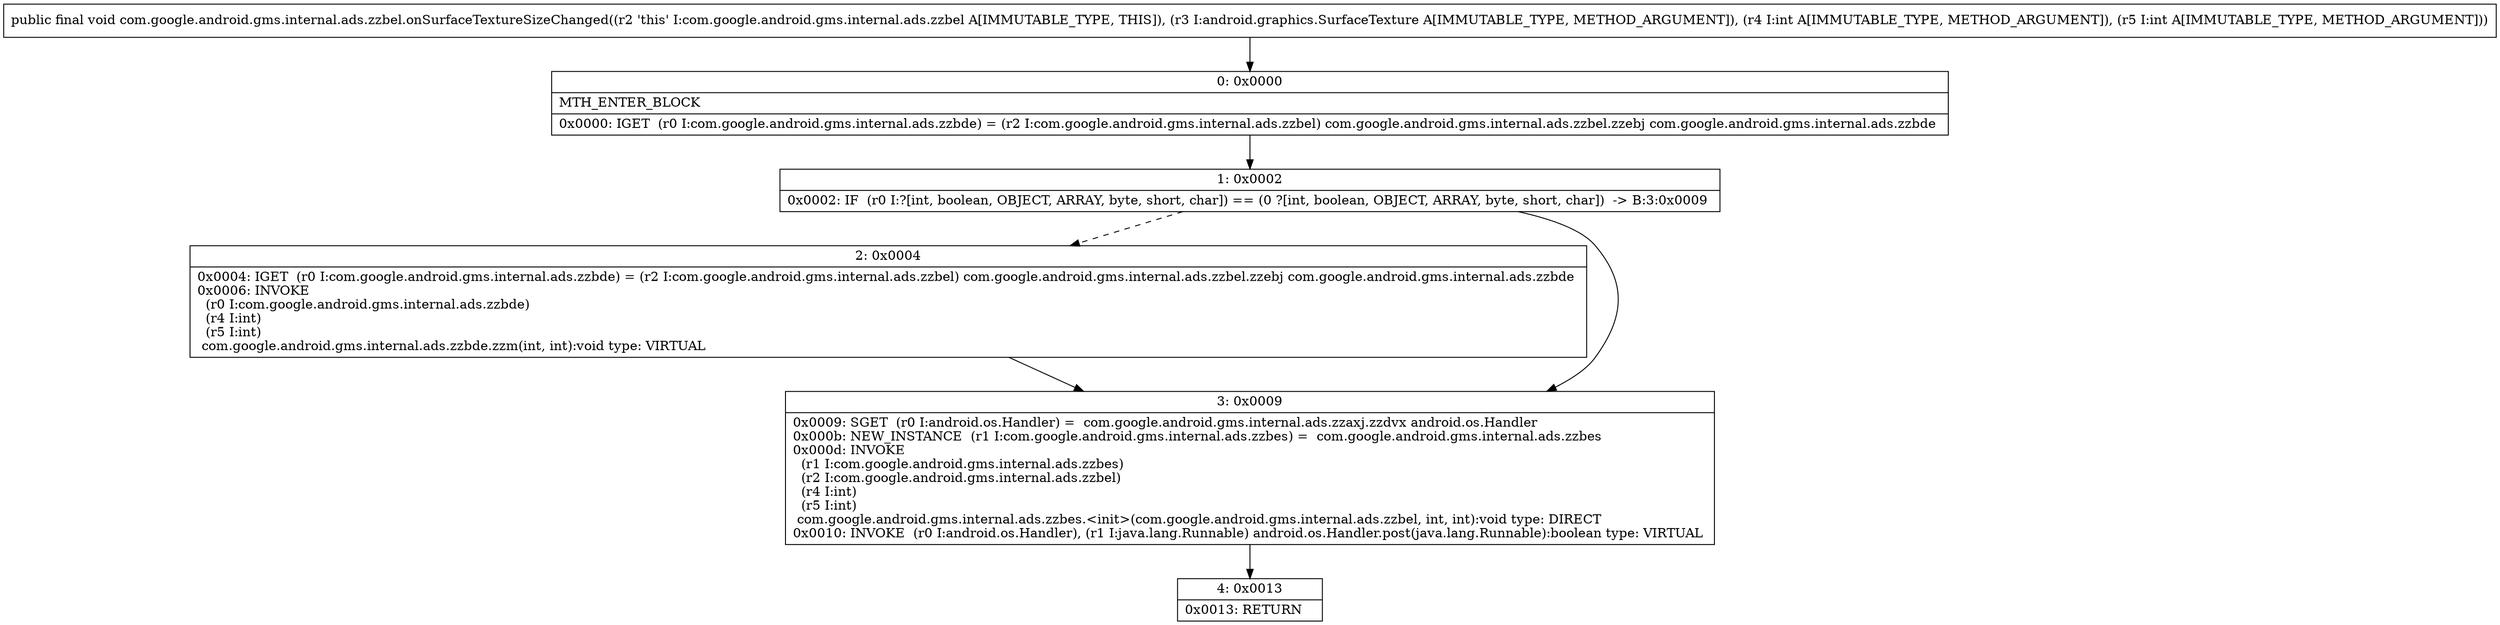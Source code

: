 digraph "CFG forcom.google.android.gms.internal.ads.zzbel.onSurfaceTextureSizeChanged(Landroid\/graphics\/SurfaceTexture;II)V" {
Node_0 [shape=record,label="{0\:\ 0x0000|MTH_ENTER_BLOCK\l|0x0000: IGET  (r0 I:com.google.android.gms.internal.ads.zzbde) = (r2 I:com.google.android.gms.internal.ads.zzbel) com.google.android.gms.internal.ads.zzbel.zzebj com.google.android.gms.internal.ads.zzbde \l}"];
Node_1 [shape=record,label="{1\:\ 0x0002|0x0002: IF  (r0 I:?[int, boolean, OBJECT, ARRAY, byte, short, char]) == (0 ?[int, boolean, OBJECT, ARRAY, byte, short, char])  \-\> B:3:0x0009 \l}"];
Node_2 [shape=record,label="{2\:\ 0x0004|0x0004: IGET  (r0 I:com.google.android.gms.internal.ads.zzbde) = (r2 I:com.google.android.gms.internal.ads.zzbel) com.google.android.gms.internal.ads.zzbel.zzebj com.google.android.gms.internal.ads.zzbde \l0x0006: INVOKE  \l  (r0 I:com.google.android.gms.internal.ads.zzbde)\l  (r4 I:int)\l  (r5 I:int)\l com.google.android.gms.internal.ads.zzbde.zzm(int, int):void type: VIRTUAL \l}"];
Node_3 [shape=record,label="{3\:\ 0x0009|0x0009: SGET  (r0 I:android.os.Handler) =  com.google.android.gms.internal.ads.zzaxj.zzdvx android.os.Handler \l0x000b: NEW_INSTANCE  (r1 I:com.google.android.gms.internal.ads.zzbes) =  com.google.android.gms.internal.ads.zzbes \l0x000d: INVOKE  \l  (r1 I:com.google.android.gms.internal.ads.zzbes)\l  (r2 I:com.google.android.gms.internal.ads.zzbel)\l  (r4 I:int)\l  (r5 I:int)\l com.google.android.gms.internal.ads.zzbes.\<init\>(com.google.android.gms.internal.ads.zzbel, int, int):void type: DIRECT \l0x0010: INVOKE  (r0 I:android.os.Handler), (r1 I:java.lang.Runnable) android.os.Handler.post(java.lang.Runnable):boolean type: VIRTUAL \l}"];
Node_4 [shape=record,label="{4\:\ 0x0013|0x0013: RETURN   \l}"];
MethodNode[shape=record,label="{public final void com.google.android.gms.internal.ads.zzbel.onSurfaceTextureSizeChanged((r2 'this' I:com.google.android.gms.internal.ads.zzbel A[IMMUTABLE_TYPE, THIS]), (r3 I:android.graphics.SurfaceTexture A[IMMUTABLE_TYPE, METHOD_ARGUMENT]), (r4 I:int A[IMMUTABLE_TYPE, METHOD_ARGUMENT]), (r5 I:int A[IMMUTABLE_TYPE, METHOD_ARGUMENT])) }"];
MethodNode -> Node_0;
Node_0 -> Node_1;
Node_1 -> Node_2[style=dashed];
Node_1 -> Node_3;
Node_2 -> Node_3;
Node_3 -> Node_4;
}

